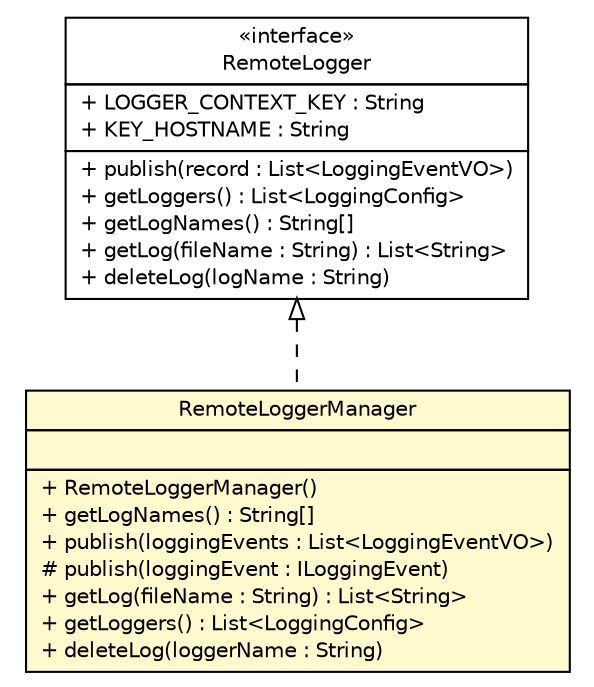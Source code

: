 #!/usr/local/bin/dot
#
# Class diagram 
# Generated by UMLGraph version R5_6 (http://www.umlgraph.org/)
#

digraph G {
	edge [fontname="Helvetica",fontsize=10,labelfontname="Helvetica",labelfontsize=10];
	node [fontname="Helvetica",fontsize=10,shape=plaintext];
	nodesep=0.25;
	ranksep=0.5;
	// sorcer.core.RemoteLogger
	c425194 [label=<<table title="sorcer.core.RemoteLogger" border="0" cellborder="1" cellspacing="0" cellpadding="2" port="p" href="../../RemoteLogger.html">
		<tr><td><table border="0" cellspacing="0" cellpadding="1">
<tr><td align="center" balign="center"> &#171;interface&#187; </td></tr>
<tr><td align="center" balign="center"> RemoteLogger </td></tr>
		</table></td></tr>
		<tr><td><table border="0" cellspacing="0" cellpadding="1">
<tr><td align="left" balign="left"> + LOGGER_CONTEXT_KEY : String </td></tr>
<tr><td align="left" balign="left"> + KEY_HOSTNAME : String </td></tr>
		</table></td></tr>
		<tr><td><table border="0" cellspacing="0" cellpadding="1">
<tr><td align="left" balign="left"> + publish(record : List&lt;LoggingEventVO&gt;) </td></tr>
<tr><td align="left" balign="left"> + getLoggers() : List&lt;LoggingConfig&gt; </td></tr>
<tr><td align="left" balign="left"> + getLogNames() : String[] </td></tr>
<tr><td align="left" balign="left"> + getLog(fileName : String) : List&lt;String&gt; </td></tr>
<tr><td align="left" balign="left"> + deleteLog(logName : String) </td></tr>
		</table></td></tr>
		</table>>, URL="../../RemoteLogger.html", fontname="Helvetica", fontcolor="black", fontsize=10.0];
	// sorcer.core.provider.logger.RemoteLoggerManager
	c425873 [label=<<table title="sorcer.core.provider.logger.RemoteLoggerManager" border="0" cellborder="1" cellspacing="0" cellpadding="2" port="p" bgcolor="lemonChiffon" href="./RemoteLoggerManager.html">
		<tr><td><table border="0" cellspacing="0" cellpadding="1">
<tr><td align="center" balign="center"> RemoteLoggerManager </td></tr>
		</table></td></tr>
		<tr><td><table border="0" cellspacing="0" cellpadding="1">
<tr><td align="left" balign="left">  </td></tr>
		</table></td></tr>
		<tr><td><table border="0" cellspacing="0" cellpadding="1">
<tr><td align="left" balign="left"> + RemoteLoggerManager() </td></tr>
<tr><td align="left" balign="left"> + getLogNames() : String[] </td></tr>
<tr><td align="left" balign="left"> + publish(loggingEvents : List&lt;LoggingEventVO&gt;) </td></tr>
<tr><td align="left" balign="left"> # publish(loggingEvent : ILoggingEvent) </td></tr>
<tr><td align="left" balign="left"> + getLog(fileName : String) : List&lt;String&gt; </td></tr>
<tr><td align="left" balign="left"> + getLoggers() : List&lt;LoggingConfig&gt; </td></tr>
<tr><td align="left" balign="left"> + deleteLog(loggerName : String) </td></tr>
		</table></td></tr>
		</table>>, URL="./RemoteLoggerManager.html", fontname="Helvetica", fontcolor="black", fontsize=10.0];
	//sorcer.core.provider.logger.RemoteLoggerManager implements sorcer.core.RemoteLogger
	c425194:p -> c425873:p [dir=back,arrowtail=empty,style=dashed];
}

